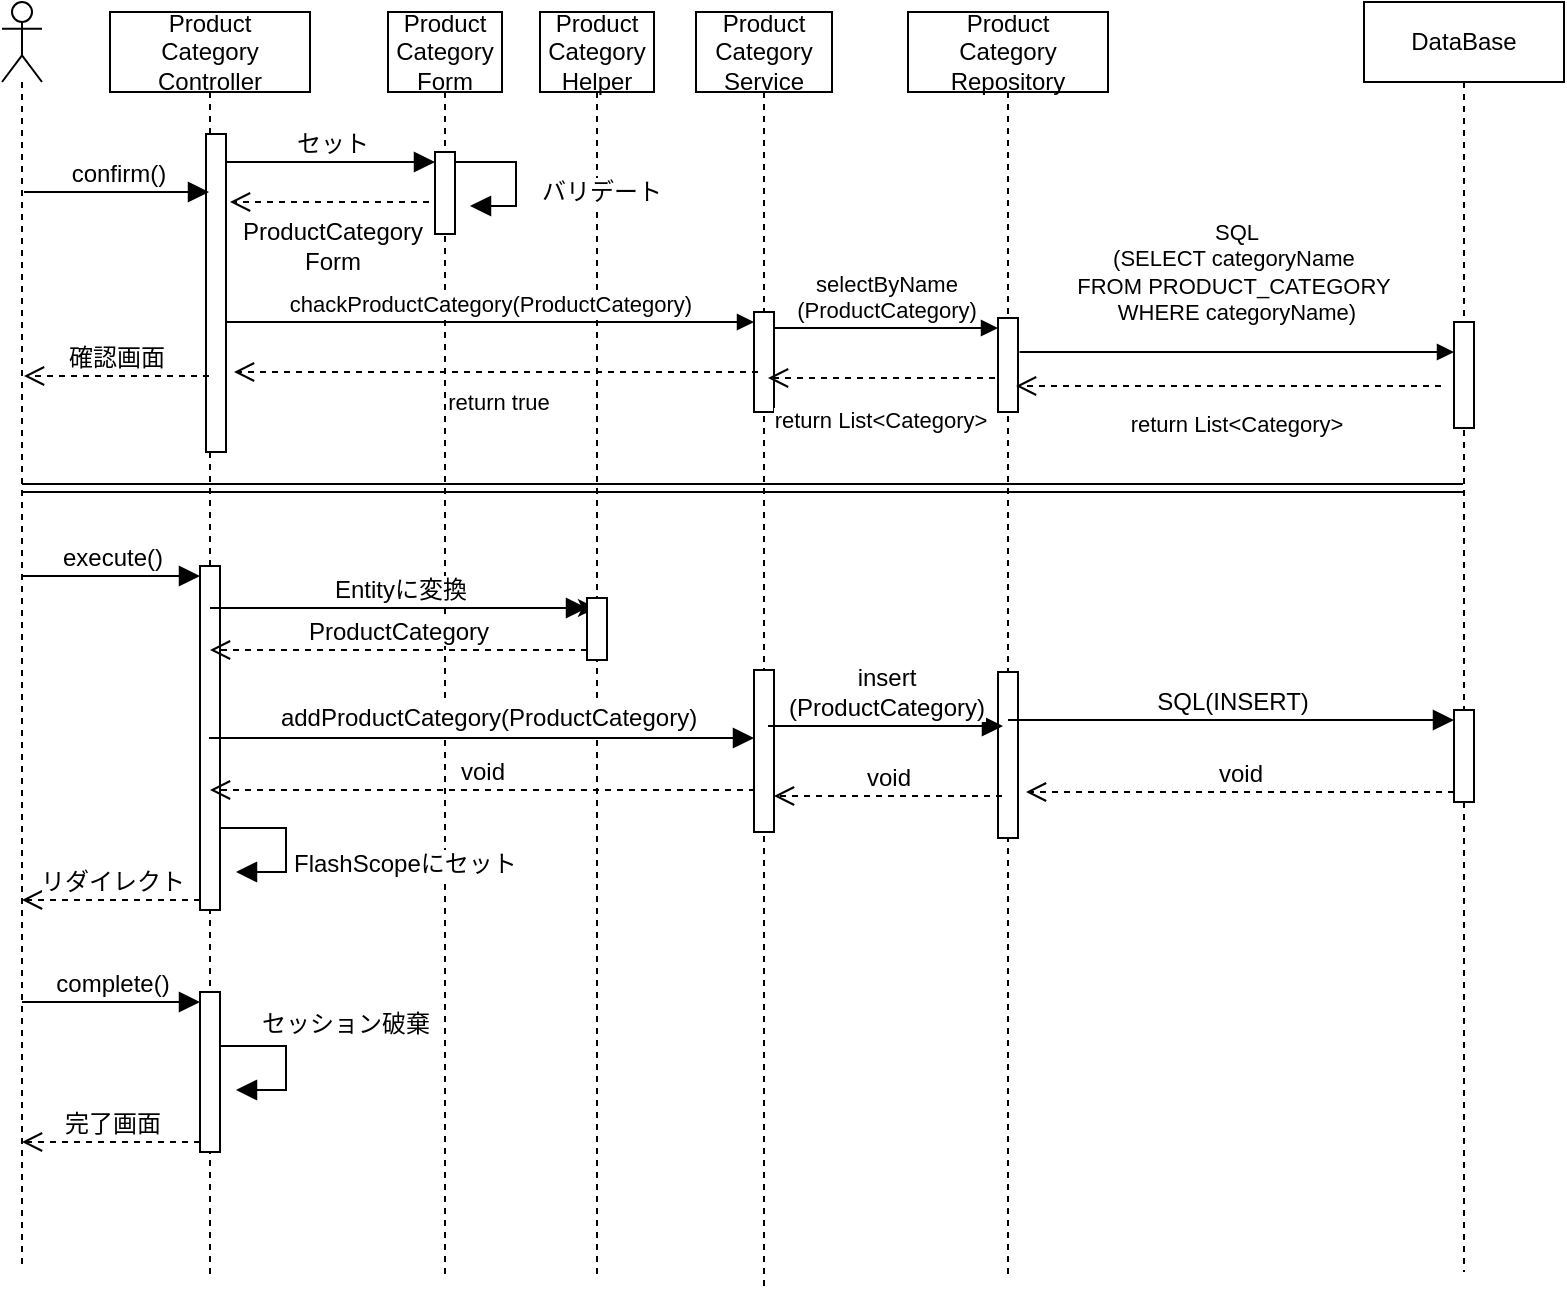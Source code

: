 <mxfile>
    <diagram id="l0ba4gm8rq2NGziQEH8P" name="ページ3">
        <mxGraphModel dx="913" dy="419" grid="0" gridSize="10" guides="1" tooltips="1" connect="1" arrows="1" fold="1" page="0" pageScale="1" pageWidth="827" pageHeight="1169" math="0" shadow="0">
            <root>
                <mxCell id="0"/>
                <mxCell id="1" parent="0"/>
                <mxCell id="houy_Up9C2UZ-9tv4yLi-1" value="" style="shape=umlLifeline;perimeter=lifelinePerimeter;whiteSpace=wrap;html=1;container=1;dropTarget=0;collapsible=0;recursiveResize=0;outlineConnect=0;portConstraint=eastwest;newEdgeStyle={&quot;curved&quot;:0,&quot;rounded&quot;:0};participant=umlActor;" parent="1" vertex="1">
                    <mxGeometry x="9" y="10" width="20" height="633" as="geometry"/>
                </mxCell>
                <mxCell id="houy_Up9C2UZ-9tv4yLi-2" value="Product&lt;br&gt;Category&lt;br&gt;&lt;div&gt;Controller&lt;/div&gt;" style="shape=umlLifeline;perimeter=lifelinePerimeter;whiteSpace=wrap;html=1;container=1;dropTarget=0;collapsible=0;recursiveResize=0;outlineConnect=0;portConstraint=eastwest;newEdgeStyle={&quot;curved&quot;:0,&quot;rounded&quot;:0};" parent="1" vertex="1">
                    <mxGeometry x="63" y="15" width="100" height="632" as="geometry"/>
                </mxCell>
                <mxCell id="houy_Up9C2UZ-9tv4yLi-35" value="" style="html=1;points=[[0,0,0,0,5],[0,1,0,0,-5],[1,0,0,0,5],[1,1,0,0,-5]];perimeter=orthogonalPerimeter;outlineConnect=0;targetShapes=umlLifeline;portConstraint=eastwest;newEdgeStyle={&quot;curved&quot;:0,&quot;rounded&quot;:0};" parent="houy_Up9C2UZ-9tv4yLi-2" vertex="1">
                    <mxGeometry x="48" y="61" width="10" height="159" as="geometry"/>
                </mxCell>
                <mxCell id="houy_Up9C2UZ-9tv4yLi-47" value="" style="html=1;points=[[0,0,0,0,5],[0,1,0,0,-5],[1,0,0,0,5],[1,1,0,0,-5]];perimeter=orthogonalPerimeter;outlineConnect=0;targetShapes=umlLifeline;portConstraint=eastwest;newEdgeStyle={&quot;curved&quot;:0,&quot;rounded&quot;:0};" parent="houy_Up9C2UZ-9tv4yLi-2" vertex="1">
                    <mxGeometry x="45" y="277" width="10" height="172" as="geometry"/>
                </mxCell>
                <mxCell id="houy_Up9C2UZ-9tv4yLi-56" value="" style="html=1;points=[[0,0,0,0,5],[0,1,0,0,-5],[1,0,0,0,5],[1,1,0,0,-5]];perimeter=orthogonalPerimeter;outlineConnect=0;targetShapes=umlLifeline;portConstraint=eastwest;newEdgeStyle={&quot;curved&quot;:0,&quot;rounded&quot;:0};" parent="houy_Up9C2UZ-9tv4yLi-2" vertex="1">
                    <mxGeometry x="45" y="490" width="10" height="80" as="geometry"/>
                </mxCell>
                <mxCell id="houy_Up9C2UZ-9tv4yLi-10" value="Product&lt;br&gt;Category&lt;br&gt;&lt;div&gt;Service&lt;/div&gt;" style="shape=umlLifeline;perimeter=lifelinePerimeter;whiteSpace=wrap;html=1;container=1;dropTarget=0;collapsible=0;recursiveResize=0;outlineConnect=0;portConstraint=eastwest;newEdgeStyle={&quot;curved&quot;:0,&quot;rounded&quot;:0};" parent="1" vertex="1">
                    <mxGeometry x="356" y="15" width="68" height="640" as="geometry"/>
                </mxCell>
                <mxCell id="houy_Up9C2UZ-9tv4yLi-53" value="" style="html=1;points=[[0,0,0,0,5],[0,1,0,0,-5],[1,0,0,0,5],[1,1,0,0,-5]];perimeter=orthogonalPerimeter;outlineConnect=0;targetShapes=umlLifeline;portConstraint=eastwest;newEdgeStyle={&quot;curved&quot;:0,&quot;rounded&quot;:0};" parent="houy_Up9C2UZ-9tv4yLi-10" vertex="1">
                    <mxGeometry x="29" y="329" width="10" height="81" as="geometry"/>
                </mxCell>
                <mxCell id="4" value="" style="html=1;points=[[0,0,0,0,5],[0,1,0,0,-5],[1,0,0,0,5],[1,1,0,0,-5]];perimeter=orthogonalPerimeter;outlineConnect=0;targetShapes=umlLifeline;portConstraint=eastwest;newEdgeStyle={&quot;curved&quot;:0,&quot;rounded&quot;:0};" vertex="1" parent="houy_Up9C2UZ-9tv4yLi-10">
                    <mxGeometry x="29" y="150" width="10" height="50" as="geometry"/>
                </mxCell>
                <mxCell id="houy_Up9C2UZ-9tv4yLi-14" value="Product&lt;div&gt;Category&lt;/div&gt;&lt;div&gt;Repository&lt;/div&gt;" style="shape=umlLifeline;perimeter=lifelinePerimeter;whiteSpace=wrap;html=1;container=1;dropTarget=0;collapsible=0;recursiveResize=0;outlineConnect=0;portConstraint=eastwest;newEdgeStyle={&quot;curved&quot;:0,&quot;rounded&quot;:0};" parent="1" vertex="1">
                    <mxGeometry x="462" y="15" width="100" height="634" as="geometry"/>
                </mxCell>
                <mxCell id="7" value="" style="html=1;points=[[0,0,0,0,5],[0,1,0,0,-5],[1,0,0,0,5],[1,1,0,0,-5]];perimeter=orthogonalPerimeter;outlineConnect=0;targetShapes=umlLifeline;portConstraint=eastwest;newEdgeStyle={&quot;curved&quot;:0,&quot;rounded&quot;:0};" vertex="1" parent="houy_Up9C2UZ-9tv4yLi-14">
                    <mxGeometry x="45" y="153" width="10" height="47" as="geometry"/>
                </mxCell>
                <mxCell id="houy_Up9C2UZ-9tv4yLi-62" value="" style="html=1;points=[[0,0,0,0,5],[0,1,0,0,-5],[1,0,0,0,5],[1,1,0,0,-5]];perimeter=orthogonalPerimeter;outlineConnect=0;targetShapes=umlLifeline;portConstraint=eastwest;newEdgeStyle={&quot;curved&quot;:0,&quot;rounded&quot;:0};" parent="houy_Up9C2UZ-9tv4yLi-14" vertex="1">
                    <mxGeometry x="45" y="330" width="10" height="83" as="geometry"/>
                </mxCell>
                <mxCell id="houy_Up9C2UZ-9tv4yLi-22" value="Product&lt;br&gt;Category&lt;br&gt;&lt;div&gt;Form&lt;/div&gt;" style="shape=umlLifeline;perimeter=lifelinePerimeter;whiteSpace=wrap;html=1;container=1;dropTarget=0;collapsible=0;recursiveResize=0;outlineConnect=0;portConstraint=eastwest;newEdgeStyle={&quot;curved&quot;:0,&quot;rounded&quot;:0};" parent="1" vertex="1">
                    <mxGeometry x="202" y="15" width="57" height="632" as="geometry"/>
                </mxCell>
                <mxCell id="houy_Up9C2UZ-9tv4yLi-38" value="" style="html=1;points=[[0,0,0,0,5],[0,1,0,0,-5],[1,0,0,0,5],[1,1,0,0,-5]];perimeter=orthogonalPerimeter;outlineConnect=0;targetShapes=umlLifeline;portConstraint=eastwest;newEdgeStyle={&quot;curved&quot;:0,&quot;rounded&quot;:0};" parent="houy_Up9C2UZ-9tv4yLi-22" vertex="1">
                    <mxGeometry x="23.5" y="70" width="10" height="41" as="geometry"/>
                </mxCell>
                <mxCell id="houy_Up9C2UZ-9tv4yLi-23" value="Product&lt;br&gt;Category&lt;br&gt;&lt;div&gt;Helper&lt;/div&gt;" style="shape=umlLifeline;perimeter=lifelinePerimeter;whiteSpace=wrap;html=1;container=1;dropTarget=0;collapsible=0;recursiveResize=0;outlineConnect=0;portConstraint=eastwest;newEdgeStyle={&quot;curved&quot;:0,&quot;rounded&quot;:0};" parent="1" vertex="1">
                    <mxGeometry x="278" y="15" width="57" height="631" as="geometry"/>
                </mxCell>
                <mxCell id="2" style="edgeStyle=none;html=1;curved=0;rounded=0;exitX=0;exitY=0;exitDx=0;exitDy=5;exitPerimeter=0;" edge="1" parent="houy_Up9C2UZ-9tv4yLi-23" source="houy_Up9C2UZ-9tv4yLi-50" target="houy_Up9C2UZ-9tv4yLi-23">
                    <mxGeometry relative="1" as="geometry"/>
                </mxCell>
                <mxCell id="houy_Up9C2UZ-9tv4yLi-50" value="" style="html=1;points=[[0,0,0,0,5],[0,1,0,0,-5],[1,0,0,0,5],[1,1,0,0,-5]];perimeter=orthogonalPerimeter;outlineConnect=0;targetShapes=umlLifeline;portConstraint=eastwest;newEdgeStyle={&quot;curved&quot;:0,&quot;rounded&quot;:0};" parent="houy_Up9C2UZ-9tv4yLi-23" vertex="1">
                    <mxGeometry x="23.5" y="293" width="10" height="31" as="geometry"/>
                </mxCell>
                <mxCell id="houy_Up9C2UZ-9tv4yLi-33" value="DataBase" style="shape=umlLifeline;perimeter=lifelinePerimeter;whiteSpace=wrap;html=1;container=1;dropTarget=0;collapsible=0;recursiveResize=0;outlineConnect=0;portConstraint=eastwest;newEdgeStyle={&quot;curved&quot;:0,&quot;rounded&quot;:0};" parent="1" vertex="1">
                    <mxGeometry x="690" y="10" width="100" height="635" as="geometry"/>
                </mxCell>
                <mxCell id="houy_Up9C2UZ-9tv4yLi-65" value="" style="html=1;points=[[0,0,0,0,5],[0,1,0,0,-5],[1,0,0,0,5],[1,1,0,0,-5]];perimeter=orthogonalPerimeter;outlineConnect=0;targetShapes=umlLifeline;portConstraint=eastwest;newEdgeStyle={&quot;curved&quot;:0,&quot;rounded&quot;:0};" parent="houy_Up9C2UZ-9tv4yLi-33" vertex="1">
                    <mxGeometry x="45" y="354" width="10" height="46" as="geometry"/>
                </mxCell>
                <mxCell id="10" value="" style="html=1;points=[[0,0,0,0,5],[0,1,0,0,-5],[1,0,0,0,5],[1,1,0,0,-5]];perimeter=orthogonalPerimeter;outlineConnect=0;targetShapes=umlLifeline;portConstraint=eastwest;newEdgeStyle={&quot;curved&quot;:0,&quot;rounded&quot;:0};" vertex="1" parent="houy_Up9C2UZ-9tv4yLi-33">
                    <mxGeometry x="45" y="160" width="10" height="53" as="geometry"/>
                </mxCell>
                <mxCell id="houy_Up9C2UZ-9tv4yLi-36" value="confirm()" style="html=1;verticalAlign=bottom;endArrow=block;curved=0;rounded=0;entryX=0;entryY=0;entryDx=0;entryDy=5;fontSize=12;startSize=8;endSize=8;" parent="1" edge="1">
                    <mxGeometry relative="1" as="geometry">
                        <mxPoint x="20" y="105" as="sourcePoint"/>
                        <mxPoint x="112.5" y="105" as="targetPoint"/>
                    </mxGeometry>
                </mxCell>
                <mxCell id="houy_Up9C2UZ-9tv4yLi-37" value="確認画面" style="html=1;verticalAlign=bottom;endArrow=open;dashed=1;endSize=8;curved=0;rounded=0;exitX=0;exitY=1;exitDx=0;exitDy=-5;fontSize=12;" parent="1" edge="1">
                    <mxGeometry relative="1" as="geometry">
                        <mxPoint x="20" y="197.0" as="targetPoint"/>
                        <mxPoint x="112.5" y="197.0" as="sourcePoint"/>
                    </mxGeometry>
                </mxCell>
                <mxCell id="houy_Up9C2UZ-9tv4yLi-40" value="ProductCategory&lt;div&gt;Form&lt;/div&gt;" style="html=1;verticalAlign=bottom;endArrow=open;dashed=1;endSize=8;curved=0;rounded=0;exitX=0;exitY=1;exitDx=0;exitDy=-5;fontSize=12;" parent="1" edge="1">
                    <mxGeometry x="-0.005" y="39" relative="1" as="geometry">
                        <mxPoint x="123" y="110" as="targetPoint"/>
                        <mxPoint x="222.5" y="110" as="sourcePoint"/>
                        <mxPoint x="1" as="offset"/>
                    </mxGeometry>
                </mxCell>
                <mxCell id="houy_Up9C2UZ-9tv4yLi-39" value="セット" style="html=1;verticalAlign=bottom;endArrow=block;curved=0;rounded=0;entryX=0;entryY=0;entryDx=0;entryDy=5;fontSize=12;startSize=8;endSize=8;" parent="1" source="houy_Up9C2UZ-9tv4yLi-35" target="houy_Up9C2UZ-9tv4yLi-38" edge="1">
                    <mxGeometry relative="1" as="geometry">
                        <mxPoint x="126" y="129" as="sourcePoint"/>
                    </mxGeometry>
                </mxCell>
                <mxCell id="houy_Up9C2UZ-9tv4yLi-42" value="バリデート" style="html=1;align=left;spacingLeft=2;endArrow=block;rounded=0;edgeStyle=orthogonalEdgeStyle;curved=0;rounded=0;fontSize=12;startSize=8;endSize=8;" parent="1" edge="1">
                    <mxGeometry x="0.21" y="9" relative="1" as="geometry">
                        <mxPoint x="235" y="90" as="sourcePoint"/>
                        <Array as="points">
                            <mxPoint x="266" y="90"/>
                            <mxPoint x="266" y="112"/>
                        </Array>
                        <mxPoint x="243" y="112" as="targetPoint"/>
                        <mxPoint as="offset"/>
                    </mxGeometry>
                </mxCell>
                <mxCell id="houy_Up9C2UZ-9tv4yLi-43" value="" style="shape=link;html=1;rounded=0;fontSize=12;startSize=8;endSize=8;curved=1;" parent="1" target="houy_Up9C2UZ-9tv4yLi-33" edge="1">
                    <mxGeometry width="100" relative="1" as="geometry">
                        <mxPoint x="19" y="253" as="sourcePoint"/>
                        <mxPoint x="743.5" y="253" as="targetPoint"/>
                    </mxGeometry>
                </mxCell>
                <mxCell id="houy_Up9C2UZ-9tv4yLi-49" value="リダイレクト" style="html=1;verticalAlign=bottom;endArrow=open;dashed=1;endSize=8;curved=0;rounded=0;exitX=0;exitY=1;exitDx=0;exitDy=-5;fontSize=12;" parent="1" source="houy_Up9C2UZ-9tv4yLi-47" target="houy_Up9C2UZ-9tv4yLi-1" edge="1">
                    <mxGeometry relative="1" as="geometry">
                        <mxPoint x="6" y="697" as="targetPoint"/>
                    </mxGeometry>
                </mxCell>
                <mxCell id="houy_Up9C2UZ-9tv4yLi-48" value="execute()" style="html=1;verticalAlign=bottom;endArrow=block;curved=0;rounded=0;entryX=0;entryY=0;entryDx=0;entryDy=5;fontSize=12;startSize=8;endSize=8;" parent="1" source="houy_Up9C2UZ-9tv4yLi-1" target="houy_Up9C2UZ-9tv4yLi-47" edge="1">
                    <mxGeometry relative="1" as="geometry">
                        <mxPoint x="45" y="616" as="sourcePoint"/>
                    </mxGeometry>
                </mxCell>
                <mxCell id="houy_Up9C2UZ-9tv4yLi-51" value="Entityに変換" style="html=1;verticalAlign=bottom;endArrow=block;curved=0;rounded=0;entryX=0;entryY=0;entryDx=0;entryDy=5;fontSize=12;startSize=8;endSize=8;" parent="1" source="houy_Up9C2UZ-9tv4yLi-2" target="houy_Up9C2UZ-9tv4yLi-50" edge="1">
                    <mxGeometry relative="1" as="geometry">
                        <mxPoint x="230" y="627" as="sourcePoint"/>
                    </mxGeometry>
                </mxCell>
                <mxCell id="houy_Up9C2UZ-9tv4yLi-52" value="ProductCategory" style="html=1;verticalAlign=bottom;endArrow=open;dashed=1;endSize=8;curved=0;rounded=0;exitX=0;exitY=1;exitDx=0;exitDy=-5;fontSize=12;" parent="1" source="houy_Up9C2UZ-9tv4yLi-50" target="houy_Up9C2UZ-9tv4yLi-2" edge="1">
                    <mxGeometry relative="1" as="geometry">
                        <mxPoint x="230" y="697" as="targetPoint"/>
                    </mxGeometry>
                </mxCell>
                <mxCell id="houy_Up9C2UZ-9tv4yLi-54" value="&lt;br&gt;&lt;div&gt;&lt;br&gt;&lt;/div&gt;" style="html=1;verticalAlign=bottom;endArrow=block;curved=0;rounded=0;entryX=0;entryY=0;entryDx=0;entryDy=5;fontSize=12;startSize=8;endSize=8;" parent="1" edge="1">
                    <mxGeometry relative="1" as="geometry">
                        <mxPoint x="112.5" y="378" as="sourcePoint"/>
                        <mxPoint x="385" y="378" as="targetPoint"/>
                    </mxGeometry>
                </mxCell>
                <mxCell id="houy_Up9C2UZ-9tv4yLi-61" value="addProductCategory(ProductCategory)" style="edgeLabel;html=1;align=center;verticalAlign=middle;resizable=0;points=[];fontSize=12;" parent="houy_Up9C2UZ-9tv4yLi-54" vertex="1" connectable="0">
                    <mxGeometry x="0.004" y="8" relative="1" as="geometry">
                        <mxPoint x="2" y="-2" as="offset"/>
                    </mxGeometry>
                </mxCell>
                <mxCell id="houy_Up9C2UZ-9tv4yLi-55" value="void" style="html=1;verticalAlign=bottom;endArrow=open;dashed=1;endSize=8;curved=0;rounded=0;exitX=0;exitY=1;exitDx=0;exitDy=-5;fontSize=12;" parent="1" edge="1">
                    <mxGeometry relative="1" as="geometry">
                        <mxPoint x="113" y="404" as="targetPoint"/>
                        <mxPoint x="385.5" y="404" as="sourcePoint"/>
                    </mxGeometry>
                </mxCell>
                <mxCell id="houy_Up9C2UZ-9tv4yLi-57" value="complete()" style="html=1;verticalAlign=bottom;endArrow=block;curved=0;rounded=0;entryX=0;entryY=0;entryDx=0;entryDy=5;fontSize=12;startSize=8;endSize=8;" parent="1" source="houy_Up9C2UZ-9tv4yLi-1" target="houy_Up9C2UZ-9tv4yLi-56" edge="1">
                    <mxGeometry relative="1" as="geometry">
                        <mxPoint x="38" y="839" as="sourcePoint"/>
                    </mxGeometry>
                </mxCell>
                <mxCell id="houy_Up9C2UZ-9tv4yLi-58" value="完了画面" style="html=1;verticalAlign=bottom;endArrow=open;dashed=1;endSize=8;curved=0;rounded=0;exitX=0;exitY=1;exitDx=0;exitDy=-5;fontSize=12;" parent="1" source="houy_Up9C2UZ-9tv4yLi-56" target="houy_Up9C2UZ-9tv4yLi-1" edge="1">
                    <mxGeometry relative="1" as="geometry">
                        <mxPoint x="38" y="909" as="targetPoint"/>
                    </mxGeometry>
                </mxCell>
                <mxCell id="houy_Up9C2UZ-9tv4yLi-60" value="セッション破棄" style="html=1;align=left;spacingLeft=2;endArrow=block;rounded=0;edgeStyle=orthogonalEdgeStyle;curved=0;rounded=0;fontSize=12;startSize=8;endSize=8;" parent="1" edge="1">
                    <mxGeometry x="-0.575" y="11" relative="1" as="geometry">
                        <mxPoint x="118" y="532" as="sourcePoint"/>
                        <Array as="points">
                            <mxPoint x="121" y="532"/>
                            <mxPoint x="151" y="532"/>
                            <mxPoint x="151" y="554"/>
                        </Array>
                        <mxPoint x="126" y="554" as="targetPoint"/>
                        <mxPoint as="offset"/>
                    </mxGeometry>
                </mxCell>
                <mxCell id="houy_Up9C2UZ-9tv4yLi-63" value="insert&lt;div&gt;(ProductCategory)&lt;/div&gt;" style="html=1;verticalAlign=bottom;endArrow=block;curved=0;rounded=0;entryX=0;entryY=0;entryDx=0;entryDy=5;fontSize=12;startSize=8;endSize=8;" parent="1" edge="1">
                    <mxGeometry x="0.004" relative="1" as="geometry">
                        <mxPoint x="392" y="372" as="sourcePoint"/>
                        <mxPoint x="509.5" y="372" as="targetPoint"/>
                        <mxPoint as="offset"/>
                    </mxGeometry>
                </mxCell>
                <mxCell id="houy_Up9C2UZ-9tv4yLi-64" value="void" style="html=1;verticalAlign=bottom;endArrow=open;dashed=1;endSize=8;curved=0;rounded=0;fontSize=12;" parent="1" target="houy_Up9C2UZ-9tv4yLi-53" edge="1">
                    <mxGeometry relative="1" as="geometry">
                        <mxPoint x="392.75" y="410" as="targetPoint"/>
                        <mxPoint x="509" y="407" as="sourcePoint"/>
                    </mxGeometry>
                </mxCell>
                <mxCell id="houy_Up9C2UZ-9tv4yLi-67" value="void" style="html=1;verticalAlign=bottom;endArrow=open;dashed=1;endSize=8;curved=0;rounded=0;exitX=0;exitY=1;exitDx=0;exitDy=-5;fontSize=12;" parent="1" source="houy_Up9C2UZ-9tv4yLi-65" edge="1">
                    <mxGeometry relative="1" as="geometry">
                        <mxPoint x="521" y="405" as="targetPoint"/>
                    </mxGeometry>
                </mxCell>
                <mxCell id="houy_Up9C2UZ-9tv4yLi-66" value="SQL(INSERT)" style="html=1;verticalAlign=bottom;endArrow=block;curved=0;rounded=0;entryX=0;entryY=0;entryDx=0;entryDy=5;fontSize=12;startSize=8;endSize=8;" parent="1" source="houy_Up9C2UZ-9tv4yLi-14" target="houy_Up9C2UZ-9tv4yLi-65" edge="1">
                    <mxGeometry relative="1" as="geometry">
                        <mxPoint x="642" y="390" as="sourcePoint"/>
                    </mxGeometry>
                </mxCell>
                <mxCell id="KnMoUPqx_zOF8DZG7F0--1" value="FlashScopeにセット" style="html=1;align=left;spacingLeft=2;endArrow=block;rounded=0;edgeStyle=orthogonalEdgeStyle;curved=0;rounded=0;fontSize=12;startSize=8;endSize=8;" parent="1" edge="1">
                    <mxGeometry x="0.275" relative="1" as="geometry">
                        <mxPoint x="118" y="423" as="sourcePoint"/>
                        <Array as="points">
                            <mxPoint x="121" y="423"/>
                            <mxPoint x="151" y="423"/>
                            <mxPoint x="151" y="445"/>
                        </Array>
                        <mxPoint x="126" y="445" as="targetPoint"/>
                        <mxPoint as="offset"/>
                    </mxGeometry>
                </mxCell>
                <mxCell id="5" value="chackProductCategory(ProductCategory)" style="html=1;verticalAlign=bottom;endArrow=block;curved=0;rounded=0;entryX=0;entryY=0;entryDx=0;entryDy=5;" edge="1" target="4" parent="1" source="houy_Up9C2UZ-9tv4yLi-35">
                    <mxGeometry relative="1" as="geometry">
                        <mxPoint x="315" y="90" as="sourcePoint"/>
                    </mxGeometry>
                </mxCell>
                <mxCell id="6" value="return true" style="html=1;verticalAlign=bottom;endArrow=open;dashed=1;endSize=8;curved=0;rounded=0;exitX=0;exitY=1;exitDx=0;exitDy=-5;" edge="1" parent="1">
                    <mxGeometry x="-0.008" y="24" relative="1" as="geometry">
                        <mxPoint x="125" y="195" as="targetPoint"/>
                        <mxPoint x="387" y="195" as="sourcePoint"/>
                        <mxPoint as="offset"/>
                    </mxGeometry>
                </mxCell>
                <mxCell id="8" value="selectByName&lt;div&gt;(ProductCategory)&lt;/div&gt;" style="html=1;verticalAlign=bottom;endArrow=block;curved=0;rounded=0;entryX=0;entryY=0;entryDx=0;entryDy=5;" edge="1" target="7" parent="1" source="4">
                    <mxGeometry relative="1" as="geometry">
                        <mxPoint x="389.5" y="91" as="sourcePoint"/>
                    </mxGeometry>
                </mxCell>
                <mxCell id="9" value="return List&amp;lt;Category&amp;gt;" style="html=1;verticalAlign=bottom;endArrow=open;dashed=1;endSize=8;curved=0;rounded=0;exitX=0;exitY=1;exitDx=0;exitDy=-5;" edge="1" parent="1">
                    <mxGeometry x="0.022" y="30" relative="1" as="geometry">
                        <mxPoint x="392" y="198" as="targetPoint"/>
                        <mxPoint x="505.5" y="198" as="sourcePoint"/>
                        <mxPoint as="offset"/>
                    </mxGeometry>
                </mxCell>
                <mxCell id="12" value="return List&amp;lt;Category&amp;gt;" style="html=1;verticalAlign=bottom;endArrow=open;dashed=1;endSize=8;curved=0;rounded=0;exitX=0;exitY=1;exitDx=0;exitDy=-5;" edge="1" parent="1">
                    <mxGeometry x="-0.035" y="28" relative="1" as="geometry">
                        <mxPoint x="516" y="202" as="targetPoint"/>
                        <mxPoint x="728.5" y="202" as="sourcePoint"/>
                        <mxPoint as="offset"/>
                    </mxGeometry>
                </mxCell>
                <mxCell id="11" value="SQL&lt;div&gt;(SELECT categoryName&amp;nbsp;&lt;/div&gt;&lt;div&gt;FROM PRODUCT_CATEGORY&amp;nbsp;&lt;/div&gt;&lt;div&gt;WHERE categoryName)&lt;/div&gt;" style="html=1;verticalAlign=bottom;endArrow=block;curved=0;rounded=0;" edge="1" target="10" parent="1">
                    <mxGeometry y="11" relative="1" as="geometry">
                        <mxPoint x="517.75" y="185" as="sourcePoint"/>
                        <mxPoint x="693" y="187" as="targetPoint"/>
                        <mxPoint as="offset"/>
                    </mxGeometry>
                </mxCell>
            </root>
        </mxGraphModel>
    </diagram>
</mxfile>